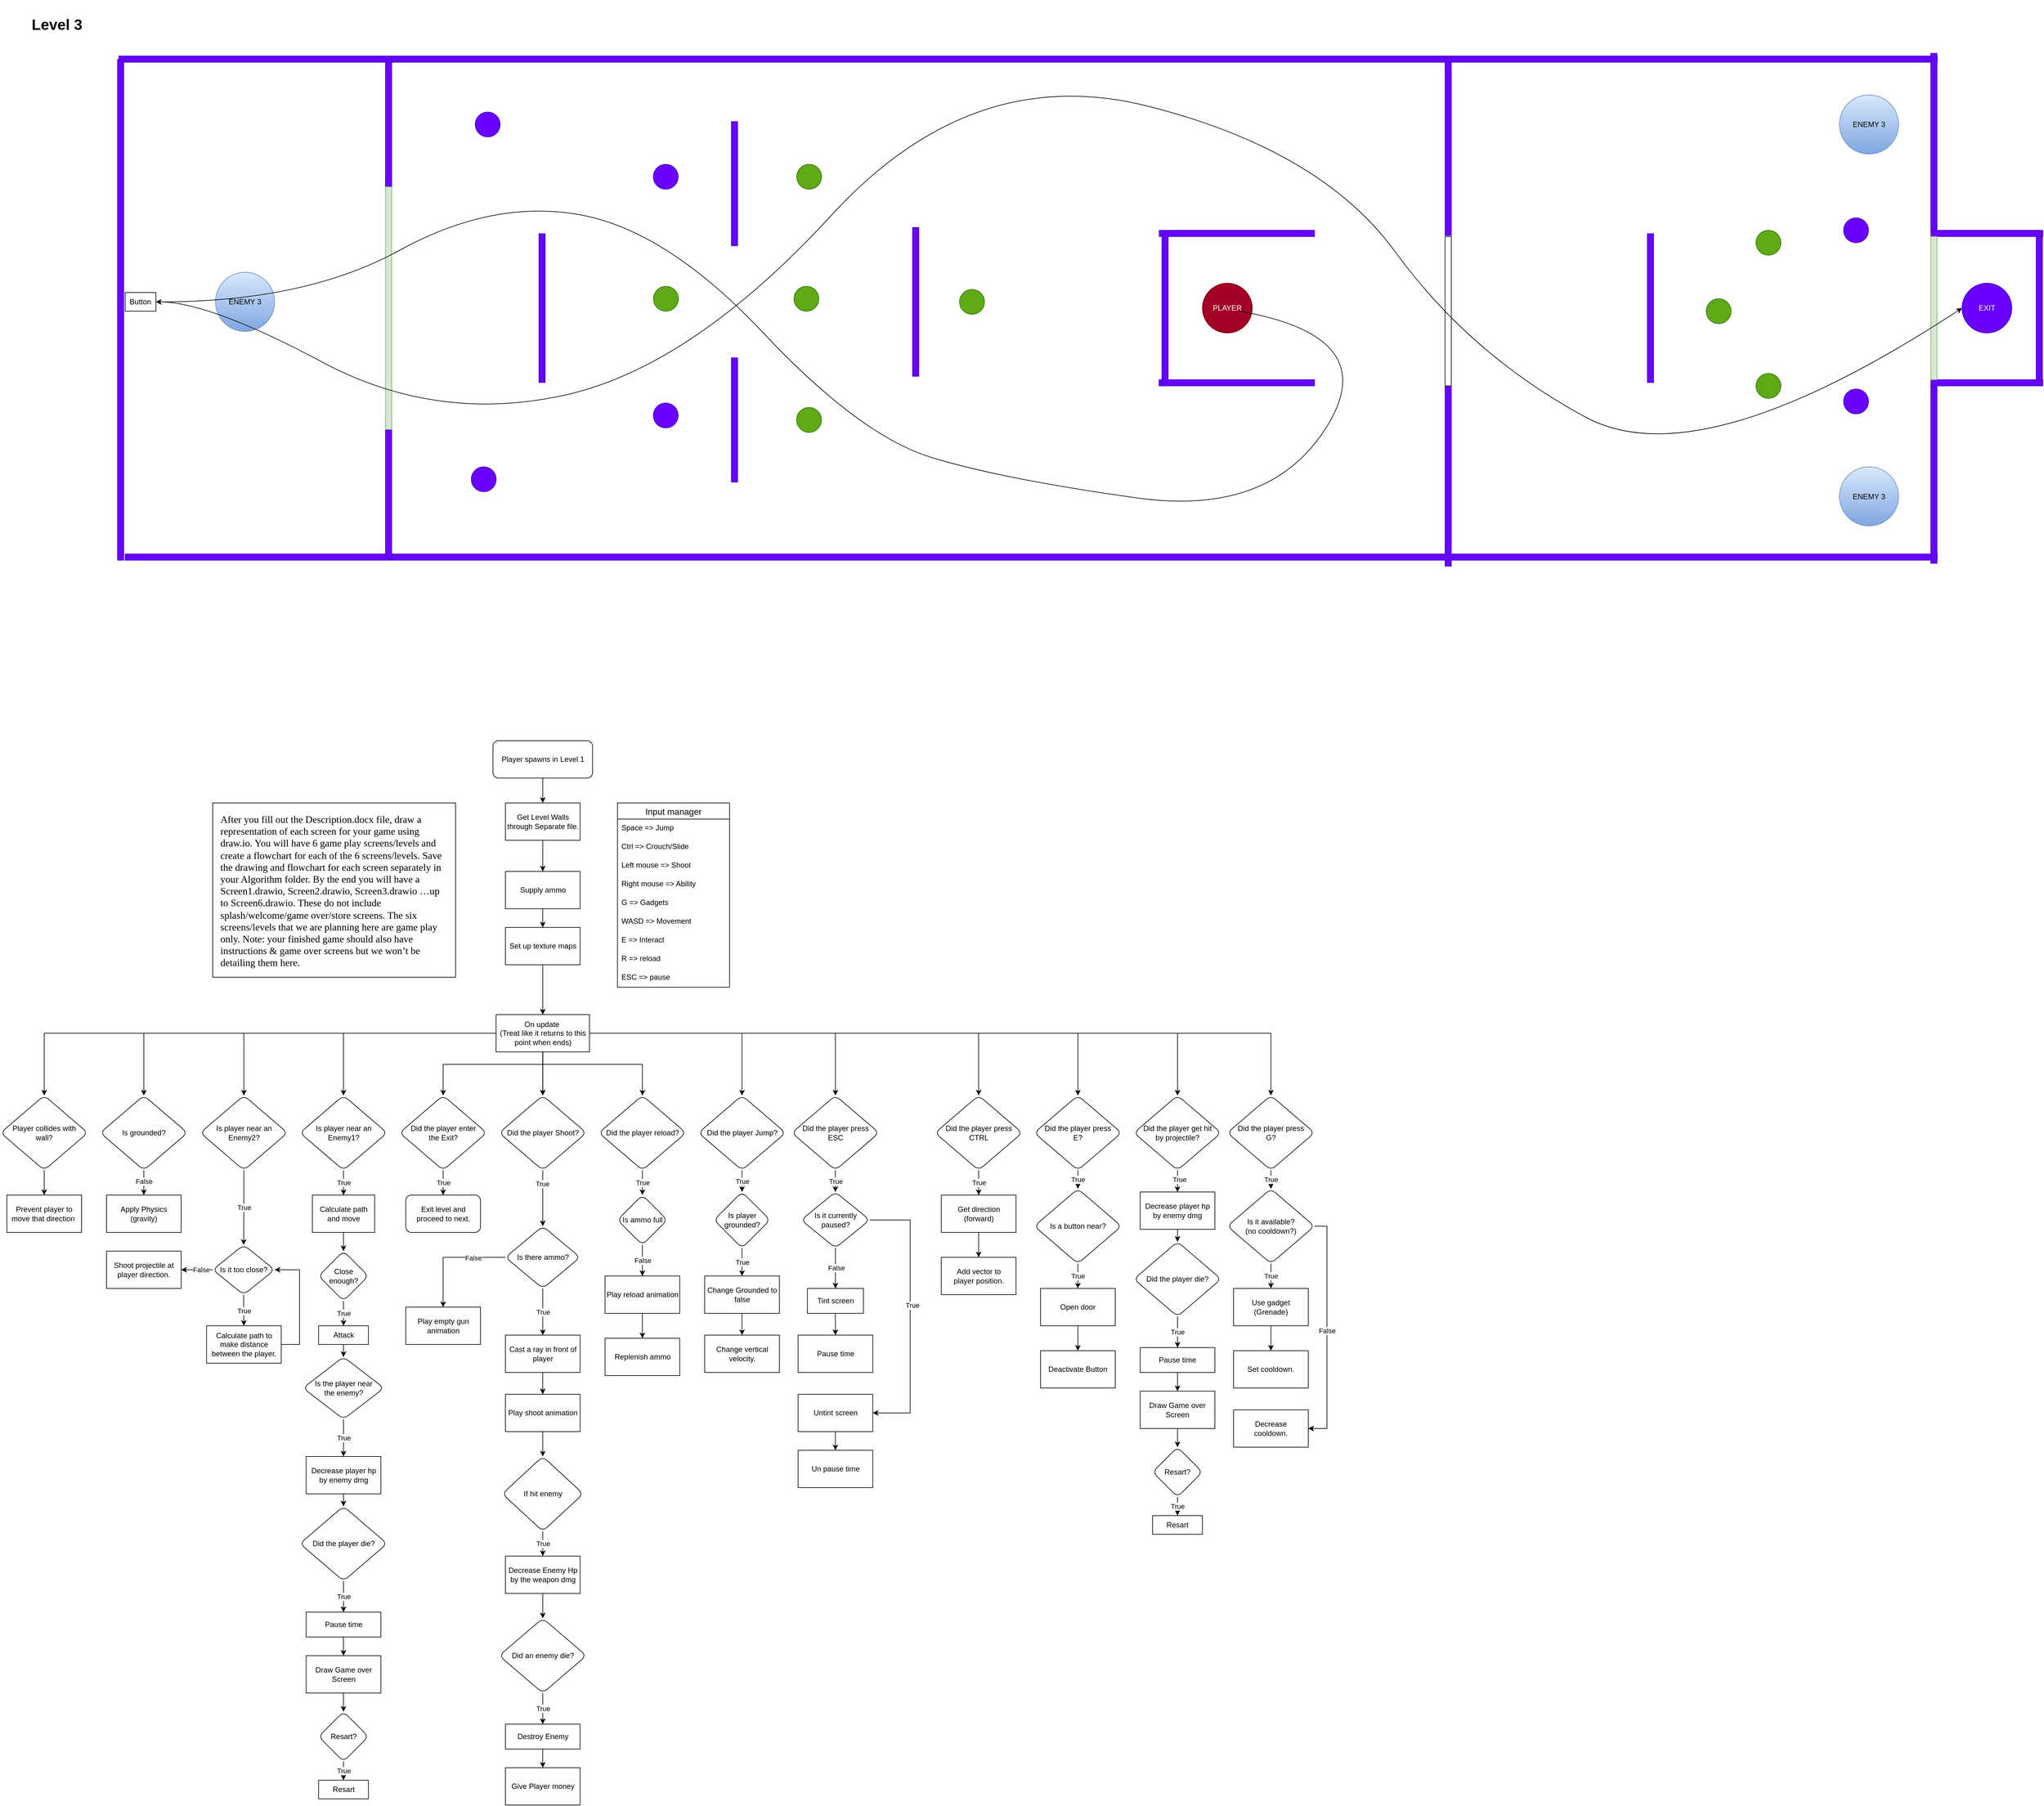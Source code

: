 <mxfile>
    <diagram name="Page-1" id="2xfqD6G6PX9wo0LNrm-w">
        <mxGraphModel dx="958" dy="986" grid="1" gridSize="10" guides="1" tooltips="1" connect="1" arrows="1" fold="1" page="1" pageScale="1" pageWidth="1200" pageHeight="2400" math="0" shadow="0">
            <root>
                <mxCell id="0"/>
                <mxCell id="1" parent="0"/>
                <mxCell id="4vGkz7nxXuu8QmF7Kftd-1" value="" style="edgeStyle=orthogonalEdgeStyle;rounded=0;orthogonalLoop=1;jettySize=auto;html=1;" parent="1" source="4vGkz7nxXuu8QmF7Kftd-2" target="4vGkz7nxXuu8QmF7Kftd-91" edge="1">
                    <mxGeometry relative="1" as="geometry"/>
                </mxCell>
                <mxCell id="4vGkz7nxXuu8QmF7Kftd-2" value="Player spawns in Level 1" style="rounded=1;whiteSpace=wrap;html=1;" parent="1" vertex="1">
                    <mxGeometry x="790.64" y="1190" width="160" height="60" as="geometry"/>
                </mxCell>
                <mxCell id="4vGkz7nxXuu8QmF7Kftd-3" value="Input manager" style="swimlane;fontStyle=0;childLayout=stackLayout;horizontal=1;startSize=26;horizontalStack=0;resizeParent=1;resizeParentMax=0;resizeLast=0;collapsible=1;marginBottom=0;align=center;fontSize=14;" parent="1" vertex="1">
                    <mxGeometry x="990.64" y="1290" width="180" height="296" as="geometry">
                        <mxRectangle x="790" y="520" width="130" height="30" as="alternateBounds"/>
                    </mxGeometry>
                </mxCell>
                <mxCell id="4vGkz7nxXuu8QmF7Kftd-4" value="Space =&amp;gt; Jump" style="text;strokeColor=none;fillColor=none;spacingLeft=4;spacingRight=4;overflow=hidden;rotatable=0;points=[[0,0.5],[1,0.5]];portConstraint=eastwest;fontSize=12;whiteSpace=wrap;html=1;" parent="4vGkz7nxXuu8QmF7Kftd-3" vertex="1">
                    <mxGeometry y="26" width="180" height="30" as="geometry"/>
                </mxCell>
                <mxCell id="4vGkz7nxXuu8QmF7Kftd-5" value="Ctrl =&amp;gt; Crouch/Slide" style="text;strokeColor=none;fillColor=none;spacingLeft=4;spacingRight=4;overflow=hidden;rotatable=0;points=[[0,0.5],[1,0.5]];portConstraint=eastwest;fontSize=12;whiteSpace=wrap;html=1;" parent="4vGkz7nxXuu8QmF7Kftd-3" vertex="1">
                    <mxGeometry y="56" width="180" height="30" as="geometry"/>
                </mxCell>
                <mxCell id="4vGkz7nxXuu8QmF7Kftd-6" value="Left mouse =&amp;gt; Shoot" style="text;strokeColor=none;fillColor=none;spacingLeft=4;spacingRight=4;overflow=hidden;rotatable=0;points=[[0,0.5],[1,0.5]];portConstraint=eastwest;fontSize=12;whiteSpace=wrap;html=1;" parent="4vGkz7nxXuu8QmF7Kftd-3" vertex="1">
                    <mxGeometry y="86" width="180" height="30" as="geometry"/>
                </mxCell>
                <mxCell id="4vGkz7nxXuu8QmF7Kftd-7" value="Right mouse =&amp;gt; Ability" style="text;strokeColor=none;fillColor=none;spacingLeft=4;spacingRight=4;overflow=hidden;rotatable=0;points=[[0,0.5],[1,0.5]];portConstraint=eastwest;fontSize=12;whiteSpace=wrap;html=1;" parent="4vGkz7nxXuu8QmF7Kftd-3" vertex="1">
                    <mxGeometry y="116" width="180" height="30" as="geometry"/>
                </mxCell>
                <mxCell id="4vGkz7nxXuu8QmF7Kftd-8" value="G =&amp;gt; Gadgets" style="text;strokeColor=none;fillColor=none;spacingLeft=4;spacingRight=4;overflow=hidden;rotatable=0;points=[[0,0.5],[1,0.5]];portConstraint=eastwest;fontSize=12;whiteSpace=wrap;html=1;" parent="4vGkz7nxXuu8QmF7Kftd-3" vertex="1">
                    <mxGeometry y="146" width="180" height="30" as="geometry"/>
                </mxCell>
                <mxCell id="4vGkz7nxXuu8QmF7Kftd-9" value="WASD =&amp;gt; Movement" style="text;strokeColor=none;fillColor=none;spacingLeft=4;spacingRight=4;overflow=hidden;rotatable=0;points=[[0,0.5],[1,0.5]];portConstraint=eastwest;fontSize=12;whiteSpace=wrap;html=1;" parent="4vGkz7nxXuu8QmF7Kftd-3" vertex="1">
                    <mxGeometry y="176" width="180" height="30" as="geometry"/>
                </mxCell>
                <mxCell id="4vGkz7nxXuu8QmF7Kftd-10" value="E =&amp;gt; Interact" style="text;strokeColor=none;fillColor=none;spacingLeft=4;spacingRight=4;overflow=hidden;rotatable=0;points=[[0,0.5],[1,0.5]];portConstraint=eastwest;fontSize=12;whiteSpace=wrap;html=1;" parent="4vGkz7nxXuu8QmF7Kftd-3" vertex="1">
                    <mxGeometry y="206" width="180" height="30" as="geometry"/>
                </mxCell>
                <mxCell id="4vGkz7nxXuu8QmF7Kftd-11" value="R =&amp;gt; reload" style="text;strokeColor=none;fillColor=none;spacingLeft=4;spacingRight=4;overflow=hidden;rotatable=0;points=[[0,0.5],[1,0.5]];portConstraint=eastwest;fontSize=12;whiteSpace=wrap;html=1;" parent="4vGkz7nxXuu8QmF7Kftd-3" vertex="1">
                    <mxGeometry y="236" width="180" height="30" as="geometry"/>
                </mxCell>
                <mxCell id="4vGkz7nxXuu8QmF7Kftd-12" value="ESC =&amp;gt; pause" style="text;strokeColor=none;fillColor=none;spacingLeft=4;spacingRight=4;overflow=hidden;rotatable=0;points=[[0,0.5],[1,0.5]];portConstraint=eastwest;fontSize=12;whiteSpace=wrap;html=1;" parent="4vGkz7nxXuu8QmF7Kftd-3" vertex="1">
                    <mxGeometry y="266" width="180" height="30" as="geometry"/>
                </mxCell>
                <mxCell id="4vGkz7nxXuu8QmF7Kftd-13" value="" style="edgeStyle=orthogonalEdgeStyle;rounded=0;orthogonalLoop=1;jettySize=auto;html=1;" parent="1" source="4vGkz7nxXuu8QmF7Kftd-15" target="4vGkz7nxXuu8QmF7Kftd-75" edge="1">
                    <mxGeometry relative="1" as="geometry"/>
                </mxCell>
                <mxCell id="4vGkz7nxXuu8QmF7Kftd-14" value="True" style="edgeLabel;html=1;align=center;verticalAlign=middle;resizable=0;points=[];" parent="4vGkz7nxXuu8QmF7Kftd-13" vertex="1" connectable="0">
                    <mxGeometry x="-0.511" y="-1" relative="1" as="geometry">
                        <mxPoint as="offset"/>
                    </mxGeometry>
                </mxCell>
                <mxCell id="4vGkz7nxXuu8QmF7Kftd-15" value="Did the player Shoot?" style="rhombus;whiteSpace=wrap;html=1;rounded=1;" parent="1" vertex="1">
                    <mxGeometry x="800.64" y="1760" width="140" height="120" as="geometry"/>
                </mxCell>
                <mxCell id="4vGkz7nxXuu8QmF7Kftd-16" value="Apply Physics (gravity)" style="rounded=0;whiteSpace=wrap;html=1;" parent="1" vertex="1">
                    <mxGeometry x="170" y="1920" width="120" height="60" as="geometry"/>
                </mxCell>
                <mxCell id="4vGkz7nxXuu8QmF7Kftd-17" value="" style="edgeStyle=orthogonalEdgeStyle;rounded=0;orthogonalLoop=1;jettySize=auto;html=1;" parent="1" source="4vGkz7nxXuu8QmF7Kftd-30" target="4vGkz7nxXuu8QmF7Kftd-15" edge="1">
                    <mxGeometry relative="1" as="geometry"/>
                </mxCell>
                <mxCell id="4vGkz7nxXuu8QmF7Kftd-18" value="" style="edgeStyle=orthogonalEdgeStyle;rounded=0;orthogonalLoop=1;jettySize=auto;html=1;" parent="1" source="4vGkz7nxXuu8QmF7Kftd-30" target="4vGkz7nxXuu8QmF7Kftd-15" edge="1">
                    <mxGeometry relative="1" as="geometry"/>
                </mxCell>
                <mxCell id="4vGkz7nxXuu8QmF7Kftd-19" style="edgeStyle=orthogonalEdgeStyle;rounded=0;orthogonalLoop=1;jettySize=auto;html=1;entryX=0.5;entryY=0;entryDx=0;entryDy=0;" parent="1" source="4vGkz7nxXuu8QmF7Kftd-30" target="4vGkz7nxXuu8QmF7Kftd-42" edge="1">
                    <mxGeometry relative="1" as="geometry">
                        <Array as="points">
                            <mxPoint x="870.64" y="1710"/>
                            <mxPoint x="710.64" y="1710"/>
                        </Array>
                    </mxGeometry>
                </mxCell>
                <mxCell id="4vGkz7nxXuu8QmF7Kftd-20" style="edgeStyle=orthogonalEdgeStyle;rounded=0;orthogonalLoop=1;jettySize=auto;html=1;" parent="1" source="4vGkz7nxXuu8QmF7Kftd-30" target="4vGkz7nxXuu8QmF7Kftd-59" edge="1">
                    <mxGeometry relative="1" as="geometry"/>
                </mxCell>
                <mxCell id="4vGkz7nxXuu8QmF7Kftd-21" style="edgeStyle=orthogonalEdgeStyle;rounded=0;orthogonalLoop=1;jettySize=auto;html=1;" parent="1" source="4vGkz7nxXuu8QmF7Kftd-30" target="4vGkz7nxXuu8QmF7Kftd-67" edge="1">
                    <mxGeometry relative="1" as="geometry">
                        <Array as="points">
                            <mxPoint x="870.64" y="1710"/>
                            <mxPoint x="1030.64" y="1710"/>
                        </Array>
                    </mxGeometry>
                </mxCell>
                <mxCell id="4vGkz7nxXuu8QmF7Kftd-22" style="edgeStyle=orthogonalEdgeStyle;rounded=0;orthogonalLoop=1;jettySize=auto;html=1;" parent="1" source="4vGkz7nxXuu8QmF7Kftd-30" target="4vGkz7nxXuu8QmF7Kftd-78" edge="1">
                    <mxGeometry relative="1" as="geometry"/>
                </mxCell>
                <mxCell id="4vGkz7nxXuu8QmF7Kftd-23" style="edgeStyle=orthogonalEdgeStyle;rounded=0;orthogonalLoop=1;jettySize=auto;html=1;" parent="1" source="4vGkz7nxXuu8QmF7Kftd-30" target="4vGkz7nxXuu8QmF7Kftd-89" edge="1">
                    <mxGeometry relative="1" as="geometry"/>
                </mxCell>
                <mxCell id="4vGkz7nxXuu8QmF7Kftd-24" style="edgeStyle=orthogonalEdgeStyle;rounded=0;orthogonalLoop=1;jettySize=auto;html=1;entryX=0.5;entryY=0;entryDx=0;entryDy=0;" parent="1" source="4vGkz7nxXuu8QmF7Kftd-30" target="4vGkz7nxXuu8QmF7Kftd-111" edge="1">
                    <mxGeometry relative="1" as="geometry"/>
                </mxCell>
                <mxCell id="4vGkz7nxXuu8QmF7Kftd-25" style="edgeStyle=orthogonalEdgeStyle;rounded=0;orthogonalLoop=1;jettySize=auto;html=1;entryX=0.5;entryY=0;entryDx=0;entryDy=0;" parent="1" source="4vGkz7nxXuu8QmF7Kftd-30" target="4vGkz7nxXuu8QmF7Kftd-97" edge="1">
                    <mxGeometry relative="1" as="geometry"/>
                </mxCell>
                <mxCell id="4vGkz7nxXuu8QmF7Kftd-26" style="edgeStyle=orthogonalEdgeStyle;rounded=0;orthogonalLoop=1;jettySize=auto;html=1;entryX=0.5;entryY=0;entryDx=0;entryDy=0;" parent="1" source="4vGkz7nxXuu8QmF7Kftd-30" target="4vGkz7nxXuu8QmF7Kftd-174" edge="1">
                    <mxGeometry relative="1" as="geometry"/>
                </mxCell>
                <mxCell id="4vGkz7nxXuu8QmF7Kftd-27" style="edgeStyle=orthogonalEdgeStyle;rounded=0;orthogonalLoop=1;jettySize=auto;html=1;entryX=0.5;entryY=0;entryDx=0;entryDy=0;" parent="1" source="4vGkz7nxXuu8QmF7Kftd-30" target="4vGkz7nxXuu8QmF7Kftd-177" edge="1">
                    <mxGeometry relative="1" as="geometry"/>
                </mxCell>
                <mxCell id="4vGkz7nxXuu8QmF7Kftd-28" style="edgeStyle=orthogonalEdgeStyle;rounded=0;orthogonalLoop=1;jettySize=auto;html=1;entryX=0.5;entryY=0;entryDx=0;entryDy=0;" parent="1" source="4vGkz7nxXuu8QmF7Kftd-30" target="4vGkz7nxXuu8QmF7Kftd-190" edge="1">
                    <mxGeometry relative="1" as="geometry"/>
                </mxCell>
                <mxCell id="4vGkz7nxXuu8QmF7Kftd-29" style="edgeStyle=orthogonalEdgeStyle;rounded=0;orthogonalLoop=1;jettySize=auto;html=1;entryX=0.5;entryY=0;entryDx=0;entryDy=0;" parent="1" source="4vGkz7nxXuu8QmF7Kftd-30" target="4vGkz7nxXuu8QmF7Kftd-206" edge="1">
                    <mxGeometry relative="1" as="geometry"/>
                </mxCell>
                <mxCell id="NjJisONS0e7iSbClvMFq-59" style="edgeStyle=orthogonalEdgeStyle;rounded=0;orthogonalLoop=1;jettySize=auto;html=1;entryX=0.5;entryY=0;entryDx=0;entryDy=0;" parent="1" source="4vGkz7nxXuu8QmF7Kftd-30" target="NjJisONS0e7iSbClvMFq-56" edge="1">
                    <mxGeometry relative="1" as="geometry"/>
                </mxCell>
                <mxCell id="4vGkz7nxXuu8QmF7Kftd-30" value="On update&amp;nbsp;&lt;div&gt;(Treat like it returns to this point when ends)&lt;/div&gt;" style="rounded=0;whiteSpace=wrap;html=1;" parent="1" vertex="1">
                    <mxGeometry x="795.64" y="1630" width="150" height="60" as="geometry"/>
                </mxCell>
                <mxCell id="4vGkz7nxXuu8QmF7Kftd-31" value="" style="edgeStyle=orthogonalEdgeStyle;rounded=0;orthogonalLoop=1;jettySize=auto;html=1;" parent="1" source="4vGkz7nxXuu8QmF7Kftd-32" target="4vGkz7nxXuu8QmF7Kftd-86" edge="1">
                    <mxGeometry relative="1" as="geometry"/>
                </mxCell>
                <mxCell id="4vGkz7nxXuu8QmF7Kftd-32" value="Cast a ray in front of player" style="rounded=0;whiteSpace=wrap;html=1;" parent="1" vertex="1">
                    <mxGeometry x="810.64" y="2145" width="120" height="60" as="geometry"/>
                </mxCell>
                <mxCell id="4vGkz7nxXuu8QmF7Kftd-33" value="True" style="edgeStyle=orthogonalEdgeStyle;rounded=0;orthogonalLoop=1;jettySize=auto;html=1;" parent="1" source="4vGkz7nxXuu8QmF7Kftd-34" target="4vGkz7nxXuu8QmF7Kftd-36" edge="1">
                    <mxGeometry relative="1" as="geometry"/>
                </mxCell>
                <mxCell id="4vGkz7nxXuu8QmF7Kftd-34" value="If hit enemy" style="rhombus;whiteSpace=wrap;html=1;rounded=1;" parent="1" vertex="1">
                    <mxGeometry x="805.64" y="2340" width="130" height="120" as="geometry"/>
                </mxCell>
                <mxCell id="4vGkz7nxXuu8QmF7Kftd-35" value="" style="edgeStyle=orthogonalEdgeStyle;rounded=0;orthogonalLoop=1;jettySize=auto;html=1;" parent="1" source="4vGkz7nxXuu8QmF7Kftd-36" target="4vGkz7nxXuu8QmF7Kftd-45" edge="1">
                    <mxGeometry relative="1" as="geometry"/>
                </mxCell>
                <mxCell id="4vGkz7nxXuu8QmF7Kftd-36" value="Decrease Enemy Hp by the weapon dmg" style="whiteSpace=wrap;html=1;rounded=0;" parent="1" vertex="1">
                    <mxGeometry x="810.64" y="2500" width="120" height="60" as="geometry"/>
                </mxCell>
                <mxCell id="4vGkz7nxXuu8QmF7Kftd-37" value="True" style="edgeStyle=orthogonalEdgeStyle;rounded=0;orthogonalLoop=1;jettySize=auto;html=1;" parent="1" source="4vGkz7nxXuu8QmF7Kftd-38" target="4vGkz7nxXuu8QmF7Kftd-40" edge="1">
                    <mxGeometry relative="1" as="geometry"/>
                </mxCell>
                <mxCell id="4vGkz7nxXuu8QmF7Kftd-38" value="Is the player near the enemy?" style="rhombus;whiteSpace=wrap;html=1;rounded=1;spacing=10;" parent="1" vertex="1">
                    <mxGeometry x="485.64" y="2180" width="130" height="100" as="geometry"/>
                </mxCell>
                <mxCell id="4vGkz7nxXuu8QmF7Kftd-39" value="" style="edgeStyle=orthogonalEdgeStyle;rounded=0;orthogonalLoop=1;jettySize=auto;html=1;" parent="1" source="4vGkz7nxXuu8QmF7Kftd-40" target="4vGkz7nxXuu8QmF7Kftd-50" edge="1">
                    <mxGeometry relative="1" as="geometry"/>
                </mxCell>
                <mxCell id="4vGkz7nxXuu8QmF7Kftd-40" value="Decrease player hp by enemy dmg" style="rounded=0;whiteSpace=wrap;html=1;" parent="1" vertex="1">
                    <mxGeometry x="490.64" y="2340" width="120" height="60" as="geometry"/>
                </mxCell>
                <mxCell id="4vGkz7nxXuu8QmF7Kftd-41" value="True" style="edgeStyle=orthogonalEdgeStyle;rounded=0;orthogonalLoop=1;jettySize=auto;html=1;" parent="1" source="4vGkz7nxXuu8QmF7Kftd-42" target="4vGkz7nxXuu8QmF7Kftd-43" edge="1">
                    <mxGeometry relative="1" as="geometry"/>
                </mxCell>
                <mxCell id="4vGkz7nxXuu8QmF7Kftd-42" value="Did the player enter the Exit?" style="rhombus;whiteSpace=wrap;html=1;rounded=1;spacingLeft=10;spacingRight=10;" parent="1" vertex="1">
                    <mxGeometry x="640.64" y="1760" width="140" height="120" as="geometry"/>
                </mxCell>
                <mxCell id="4vGkz7nxXuu8QmF7Kftd-43" value="Exit level and proceed to next." style="whiteSpace=wrap;html=1;rounded=1;spacingLeft=10;spacingRight=10;" parent="1" vertex="1">
                    <mxGeometry x="650.64" y="1920" width="120" height="60" as="geometry"/>
                </mxCell>
                <mxCell id="4vGkz7nxXuu8QmF7Kftd-44" value="True" style="edgeStyle=orthogonalEdgeStyle;rounded=0;orthogonalLoop=1;jettySize=auto;html=1;" parent="1" source="4vGkz7nxXuu8QmF7Kftd-45" target="4vGkz7nxXuu8QmF7Kftd-47" edge="1">
                    <mxGeometry relative="1" as="geometry"/>
                </mxCell>
                <mxCell id="4vGkz7nxXuu8QmF7Kftd-45" value="Did an enemy die?" style="rhombus;whiteSpace=wrap;html=1;rounded=1;" parent="1" vertex="1">
                    <mxGeometry x="800.64" y="2600" width="140" height="120" as="geometry"/>
                </mxCell>
                <mxCell id="4vGkz7nxXuu8QmF7Kftd-46" value="" style="edgeStyle=orthogonalEdgeStyle;rounded=0;orthogonalLoop=1;jettySize=auto;html=1;" parent="1" source="4vGkz7nxXuu8QmF7Kftd-47" target="4vGkz7nxXuu8QmF7Kftd-48" edge="1">
                    <mxGeometry relative="1" as="geometry"/>
                </mxCell>
                <mxCell id="4vGkz7nxXuu8QmF7Kftd-47" value="Destroy Enemy" style="whiteSpace=wrap;html=1;rounded=0;" parent="1" vertex="1">
                    <mxGeometry x="810.64" y="2770" width="120" height="40" as="geometry"/>
                </mxCell>
                <mxCell id="4vGkz7nxXuu8QmF7Kftd-48" value="Give Player money" style="whiteSpace=wrap;html=1;rounded=0;" parent="1" vertex="1">
                    <mxGeometry x="810.64" y="2840" width="120" height="60" as="geometry"/>
                </mxCell>
                <mxCell id="4vGkz7nxXuu8QmF7Kftd-49" value="True" style="edgeStyle=orthogonalEdgeStyle;rounded=0;orthogonalLoop=1;jettySize=auto;html=1;" parent="1" source="4vGkz7nxXuu8QmF7Kftd-50" target="4vGkz7nxXuu8QmF7Kftd-52" edge="1">
                    <mxGeometry relative="1" as="geometry"/>
                </mxCell>
                <mxCell id="4vGkz7nxXuu8QmF7Kftd-50" value="Did the player die?" style="rhombus;whiteSpace=wrap;html=1;rounded=1;" parent="1" vertex="1">
                    <mxGeometry x="480.64" y="2420" width="140" height="120" as="geometry"/>
                </mxCell>
                <mxCell id="4vGkz7nxXuu8QmF7Kftd-51" value="" style="edgeStyle=orthogonalEdgeStyle;rounded=0;orthogonalLoop=1;jettySize=auto;html=1;" parent="1" source="4vGkz7nxXuu8QmF7Kftd-52" target="4vGkz7nxXuu8QmF7Kftd-54" edge="1">
                    <mxGeometry relative="1" as="geometry"/>
                </mxCell>
                <mxCell id="4vGkz7nxXuu8QmF7Kftd-52" value="Pause time" style="whiteSpace=wrap;html=1;rounded=0;" parent="1" vertex="1">
                    <mxGeometry x="490.64" y="2590" width="120" height="40" as="geometry"/>
                </mxCell>
                <mxCell id="4vGkz7nxXuu8QmF7Kftd-53" value="" style="edgeStyle=orthogonalEdgeStyle;rounded=0;orthogonalLoop=1;jettySize=auto;html=1;" parent="1" source="4vGkz7nxXuu8QmF7Kftd-54" target="4vGkz7nxXuu8QmF7Kftd-56" edge="1">
                    <mxGeometry relative="1" as="geometry"/>
                </mxCell>
                <mxCell id="4vGkz7nxXuu8QmF7Kftd-54" value="Draw Game over Screen" style="whiteSpace=wrap;html=1;rounded=0;" parent="1" vertex="1">
                    <mxGeometry x="490.64" y="2660" width="120" height="60" as="geometry"/>
                </mxCell>
                <mxCell id="4vGkz7nxXuu8QmF7Kftd-55" value="True" style="edgeStyle=orthogonalEdgeStyle;rounded=0;orthogonalLoop=1;jettySize=auto;html=1;" parent="1" source="4vGkz7nxXuu8QmF7Kftd-56" target="4vGkz7nxXuu8QmF7Kftd-57" edge="1">
                    <mxGeometry relative="1" as="geometry"/>
                </mxCell>
                <mxCell id="4vGkz7nxXuu8QmF7Kftd-56" value="Resart?" style="rhombus;whiteSpace=wrap;html=1;rounded=1;" parent="1" vertex="1">
                    <mxGeometry x="510.64" y="2750" width="80" height="80" as="geometry"/>
                </mxCell>
                <mxCell id="4vGkz7nxXuu8QmF7Kftd-57" value="Resart" style="whiteSpace=wrap;html=1;rounded=0;" parent="1" vertex="1">
                    <mxGeometry x="510.64" y="2860" width="80" height="30" as="geometry"/>
                </mxCell>
                <mxCell id="4vGkz7nxXuu8QmF7Kftd-58" value="True" style="edgeStyle=orthogonalEdgeStyle;rounded=0;orthogonalLoop=1;jettySize=auto;html=1;" parent="1" source="4vGkz7nxXuu8QmF7Kftd-59" target="4vGkz7nxXuu8QmF7Kftd-61" edge="1">
                    <mxGeometry relative="1" as="geometry"/>
                </mxCell>
                <mxCell id="4vGkz7nxXuu8QmF7Kftd-59" value="Is player near an Enemy1?" style="rhombus;whiteSpace=wrap;html=1;rounded=1;spacingLeft=10;spacingRight=10;" parent="1" vertex="1">
                    <mxGeometry x="480.64" y="1760" width="140" height="120" as="geometry"/>
                </mxCell>
                <mxCell id="4vGkz7nxXuu8QmF7Kftd-60" value="" style="edgeStyle=orthogonalEdgeStyle;rounded=0;orthogonalLoop=1;jettySize=auto;html=1;" parent="1" source="4vGkz7nxXuu8QmF7Kftd-61" target="4vGkz7nxXuu8QmF7Kftd-63" edge="1">
                    <mxGeometry relative="1" as="geometry"/>
                </mxCell>
                <mxCell id="4vGkz7nxXuu8QmF7Kftd-61" value="Calculate path and move" style="whiteSpace=wrap;html=1;rounded=0;" parent="1" vertex="1">
                    <mxGeometry x="500.64" y="1920" width="100" height="60" as="geometry"/>
                </mxCell>
                <mxCell id="4vGkz7nxXuu8QmF7Kftd-62" value="True" style="edgeStyle=orthogonalEdgeStyle;rounded=0;orthogonalLoop=1;jettySize=auto;html=1;" parent="1" source="4vGkz7nxXuu8QmF7Kftd-63" target="4vGkz7nxXuu8QmF7Kftd-65" edge="1">
                    <mxGeometry relative="1" as="geometry"/>
                </mxCell>
                <mxCell id="4vGkz7nxXuu8QmF7Kftd-63" value="Close enough?" style="rhombus;whiteSpace=wrap;html=1;rounded=1;" parent="1" vertex="1">
                    <mxGeometry x="510.64" y="2010" width="80" height="80" as="geometry"/>
                </mxCell>
                <mxCell id="4vGkz7nxXuu8QmF7Kftd-64" value="" style="edgeStyle=orthogonalEdgeStyle;rounded=0;orthogonalLoop=1;jettySize=auto;html=1;" parent="1" source="4vGkz7nxXuu8QmF7Kftd-65" target="4vGkz7nxXuu8QmF7Kftd-38" edge="1">
                    <mxGeometry relative="1" as="geometry"/>
                </mxCell>
                <mxCell id="4vGkz7nxXuu8QmF7Kftd-65" value="Attack" style="whiteSpace=wrap;html=1;rounded=0;" parent="1" vertex="1">
                    <mxGeometry x="510.64" y="2130" width="80" height="30" as="geometry"/>
                </mxCell>
                <mxCell id="4vGkz7nxXuu8QmF7Kftd-66" value="True" style="edgeStyle=orthogonalEdgeStyle;rounded=0;orthogonalLoop=1;jettySize=auto;html=1;" parent="1" source="4vGkz7nxXuu8QmF7Kftd-67" target="4vGkz7nxXuu8QmF7Kftd-69" edge="1">
                    <mxGeometry relative="1" as="geometry"/>
                </mxCell>
                <mxCell id="4vGkz7nxXuu8QmF7Kftd-67" value="Did the player reload?" style="rhombus;whiteSpace=wrap;html=1;rounded=1;" parent="1" vertex="1">
                    <mxGeometry x="960.64" y="1760" width="140" height="120" as="geometry"/>
                </mxCell>
                <mxCell id="4vGkz7nxXuu8QmF7Kftd-68" value="False" style="edgeStyle=orthogonalEdgeStyle;rounded=0;orthogonalLoop=1;jettySize=auto;html=1;" parent="1" source="4vGkz7nxXuu8QmF7Kftd-69" target="4vGkz7nxXuu8QmF7Kftd-71" edge="1">
                    <mxGeometry relative="1" as="geometry"/>
                </mxCell>
                <mxCell id="4vGkz7nxXuu8QmF7Kftd-69" value="Is ammo full" style="rhombus;whiteSpace=wrap;html=1;rounded=1;" parent="1" vertex="1">
                    <mxGeometry x="990.64" y="1920" width="80" height="80" as="geometry"/>
                </mxCell>
                <mxCell id="4vGkz7nxXuu8QmF7Kftd-70" value="" style="edgeStyle=orthogonalEdgeStyle;rounded=0;orthogonalLoop=1;jettySize=auto;html=1;" parent="1" source="4vGkz7nxXuu8QmF7Kftd-71" target="4vGkz7nxXuu8QmF7Kftd-76" edge="1">
                    <mxGeometry relative="1" as="geometry"/>
                </mxCell>
                <mxCell id="4vGkz7nxXuu8QmF7Kftd-71" value="Play reload animation" style="whiteSpace=wrap;html=1;rounded=0;" parent="1" vertex="1">
                    <mxGeometry x="970.64" y="2050" width="120" height="60" as="geometry"/>
                </mxCell>
                <mxCell id="4vGkz7nxXuu8QmF7Kftd-72" value="True" style="edgeStyle=orthogonalEdgeStyle;rounded=0;orthogonalLoop=1;jettySize=auto;html=1;" parent="1" source="4vGkz7nxXuu8QmF7Kftd-75" target="4vGkz7nxXuu8QmF7Kftd-32" edge="1">
                    <mxGeometry relative="1" as="geometry"/>
                </mxCell>
                <mxCell id="4vGkz7nxXuu8QmF7Kftd-73" value="" style="edgeStyle=orthogonalEdgeStyle;rounded=0;orthogonalLoop=1;jettySize=auto;html=1;" parent="1" source="4vGkz7nxXuu8QmF7Kftd-75" target="4vGkz7nxXuu8QmF7Kftd-84" edge="1">
                    <mxGeometry relative="1" as="geometry"/>
                </mxCell>
                <mxCell id="4vGkz7nxXuu8QmF7Kftd-74" value="False" style="edgeLabel;html=1;align=center;verticalAlign=middle;resizable=0;points=[];" parent="4vGkz7nxXuu8QmF7Kftd-73" vertex="1" connectable="0">
                    <mxGeometry x="-0.43" y="1" relative="1" as="geometry">
                        <mxPoint as="offset"/>
                    </mxGeometry>
                </mxCell>
                <mxCell id="4vGkz7nxXuu8QmF7Kftd-75" value="Is there ammo?" style="rhombus;whiteSpace=wrap;html=1;rounded=1;" parent="1" vertex="1">
                    <mxGeometry x="810.64" y="1970" width="120" height="100" as="geometry"/>
                </mxCell>
                <mxCell id="4vGkz7nxXuu8QmF7Kftd-76" value="Replenish ammo" style="whiteSpace=wrap;html=1;rounded=0;" parent="1" vertex="1">
                    <mxGeometry x="970.64" y="2150" width="120" height="60" as="geometry"/>
                </mxCell>
                <mxCell id="4vGkz7nxXuu8QmF7Kftd-77" value="True" style="edgeStyle=orthogonalEdgeStyle;rounded=0;orthogonalLoop=1;jettySize=auto;html=1;" parent="1" source="4vGkz7nxXuu8QmF7Kftd-78" target="4vGkz7nxXuu8QmF7Kftd-80" edge="1">
                    <mxGeometry relative="1" as="geometry"/>
                </mxCell>
                <mxCell id="4vGkz7nxXuu8QmF7Kftd-78" value="Did the player Jump?" style="rhombus;whiteSpace=wrap;html=1;rounded=1;" parent="1" vertex="1">
                    <mxGeometry x="1120.64" y="1760" width="140" height="120" as="geometry"/>
                </mxCell>
                <mxCell id="4vGkz7nxXuu8QmF7Kftd-79" value="True" style="edgeStyle=orthogonalEdgeStyle;rounded=0;orthogonalLoop=1;jettySize=auto;html=1;" parent="1" source="4vGkz7nxXuu8QmF7Kftd-80" target="4vGkz7nxXuu8QmF7Kftd-82" edge="1">
                    <mxGeometry relative="1" as="geometry"/>
                </mxCell>
                <mxCell id="4vGkz7nxXuu8QmF7Kftd-80" value="Is player grounded?" style="rhombus;whiteSpace=wrap;html=1;rounded=1;" parent="1" vertex="1">
                    <mxGeometry x="1145.64" y="1915" width="90" height="90" as="geometry"/>
                </mxCell>
                <mxCell id="4vGkz7nxXuu8QmF7Kftd-81" value="" style="edgeStyle=orthogonalEdgeStyle;rounded=0;orthogonalLoop=1;jettySize=auto;html=1;" parent="1" source="4vGkz7nxXuu8QmF7Kftd-82" target="4vGkz7nxXuu8QmF7Kftd-83" edge="1">
                    <mxGeometry relative="1" as="geometry"/>
                </mxCell>
                <mxCell id="4vGkz7nxXuu8QmF7Kftd-82" value="Change Grounded to false" style="whiteSpace=wrap;html=1;rounded=0;" parent="1" vertex="1">
                    <mxGeometry x="1130.64" y="2050" width="120" height="60" as="geometry"/>
                </mxCell>
                <mxCell id="4vGkz7nxXuu8QmF7Kftd-83" value="Change vertical velocity." style="whiteSpace=wrap;html=1;rounded=0;" parent="1" vertex="1">
                    <mxGeometry x="1130.64" y="2145" width="120" height="60" as="geometry"/>
                </mxCell>
                <mxCell id="4vGkz7nxXuu8QmF7Kftd-84" value="Play empty gun animation" style="whiteSpace=wrap;html=1;rounded=0;" parent="1" vertex="1">
                    <mxGeometry x="650.64" y="2100" width="120" height="60" as="geometry"/>
                </mxCell>
                <mxCell id="4vGkz7nxXuu8QmF7Kftd-85" value="" style="edgeStyle=orthogonalEdgeStyle;rounded=0;orthogonalLoop=1;jettySize=auto;html=1;" parent="1" source="4vGkz7nxXuu8QmF7Kftd-86" target="4vGkz7nxXuu8QmF7Kftd-34" edge="1">
                    <mxGeometry relative="1" as="geometry"/>
                </mxCell>
                <mxCell id="4vGkz7nxXuu8QmF7Kftd-86" value="Play shoot animation" style="whiteSpace=wrap;html=1;rounded=0;" parent="1" vertex="1">
                    <mxGeometry x="810.64" y="2240" width="120" height="60" as="geometry"/>
                </mxCell>
                <mxCell id="4vGkz7nxXuu8QmF7Kftd-87" style="edgeStyle=orthogonalEdgeStyle;rounded=0;orthogonalLoop=1;jettySize=auto;html=1;" parent="1" source="4vGkz7nxXuu8QmF7Kftd-89" target="4vGkz7nxXuu8QmF7Kftd-16" edge="1">
                    <mxGeometry relative="1" as="geometry"/>
                </mxCell>
                <mxCell id="4vGkz7nxXuu8QmF7Kftd-88" value="False" style="edgeLabel;html=1;align=center;verticalAlign=middle;resizable=0;points=[];" parent="4vGkz7nxXuu8QmF7Kftd-87" vertex="1" connectable="0">
                    <mxGeometry x="-0.102" relative="1" as="geometry">
                        <mxPoint as="offset"/>
                    </mxGeometry>
                </mxCell>
                <mxCell id="4vGkz7nxXuu8QmF7Kftd-89" value="Is grounded?" style="rhombus;whiteSpace=wrap;html=1;rounded=1;" parent="1" vertex="1">
                    <mxGeometry x="160" y="1760" width="140" height="120" as="geometry"/>
                </mxCell>
                <mxCell id="4vGkz7nxXuu8QmF7Kftd-90" value="" style="edgeStyle=orthogonalEdgeStyle;rounded=0;orthogonalLoop=1;jettySize=auto;html=1;" parent="1" source="4vGkz7nxXuu8QmF7Kftd-91" target="4vGkz7nxXuu8QmF7Kftd-93" edge="1">
                    <mxGeometry relative="1" as="geometry"/>
                </mxCell>
                <mxCell id="4vGkz7nxXuu8QmF7Kftd-91" value="Get Level Walls through Separate file." style="rounded=0;whiteSpace=wrap;html=1;" parent="1" vertex="1">
                    <mxGeometry x="810.64" y="1290" width="120" height="60" as="geometry"/>
                </mxCell>
                <mxCell id="4vGkz7nxXuu8QmF7Kftd-92" value="" style="edgeStyle=orthogonalEdgeStyle;rounded=0;orthogonalLoop=1;jettySize=auto;html=1;" parent="1" source="4vGkz7nxXuu8QmF7Kftd-93" target="4vGkz7nxXuu8QmF7Kftd-95" edge="1">
                    <mxGeometry relative="1" as="geometry"/>
                </mxCell>
                <mxCell id="4vGkz7nxXuu8QmF7Kftd-93" value="Supply ammo" style="whiteSpace=wrap;html=1;rounded=0;" parent="1" vertex="1">
                    <mxGeometry x="810.64" y="1400" width="120" height="60" as="geometry"/>
                </mxCell>
                <mxCell id="4vGkz7nxXuu8QmF7Kftd-94" style="edgeStyle=orthogonalEdgeStyle;rounded=0;orthogonalLoop=1;jettySize=auto;html=1;entryX=0.5;entryY=0;entryDx=0;entryDy=0;" parent="1" source="4vGkz7nxXuu8QmF7Kftd-95" target="4vGkz7nxXuu8QmF7Kftd-30" edge="1">
                    <mxGeometry relative="1" as="geometry"/>
                </mxCell>
                <mxCell id="4vGkz7nxXuu8QmF7Kftd-95" value="Set up texture maps" style="whiteSpace=wrap;html=1;rounded=0;" parent="1" vertex="1">
                    <mxGeometry x="810.64" y="1490" width="120" height="60" as="geometry"/>
                </mxCell>
                <mxCell id="4vGkz7nxXuu8QmF7Kftd-96" value="True" style="edgeStyle=orthogonalEdgeStyle;rounded=0;orthogonalLoop=1;jettySize=auto;html=1;" parent="1" source="4vGkz7nxXuu8QmF7Kftd-97" target="4vGkz7nxXuu8QmF7Kftd-105" edge="1">
                    <mxGeometry relative="1" as="geometry"/>
                </mxCell>
                <mxCell id="4vGkz7nxXuu8QmF7Kftd-97" value="Did the player press ESC" style="rhombus;whiteSpace=wrap;html=1;rounded=1;spacingRight=10;spacingLeft=10;" parent="1" vertex="1">
                    <mxGeometry x="1270.64" y="1760" width="140" height="120" as="geometry"/>
                </mxCell>
                <mxCell id="4vGkz7nxXuu8QmF7Kftd-98" value="" style="edgeStyle=orthogonalEdgeStyle;rounded=0;orthogonalLoop=1;jettySize=auto;html=1;" parent="1" source="4vGkz7nxXuu8QmF7Kftd-99" target="4vGkz7nxXuu8QmF7Kftd-100" edge="1">
                    <mxGeometry relative="1" as="geometry"/>
                </mxCell>
                <mxCell id="4vGkz7nxXuu8QmF7Kftd-99" value="Tint screen" style="whiteSpace=wrap;html=1;rounded=0;spacingRight=10;spacingLeft=10;" parent="1" vertex="1">
                    <mxGeometry x="1295.64" y="2070" width="90" height="40" as="geometry"/>
                </mxCell>
                <mxCell id="4vGkz7nxXuu8QmF7Kftd-100" value="Pause time" style="whiteSpace=wrap;html=1;rounded=0;spacingRight=10;spacingLeft=10;" parent="1" vertex="1">
                    <mxGeometry x="1280.64" y="2145" width="120" height="60" as="geometry"/>
                </mxCell>
                <mxCell id="4vGkz7nxXuu8QmF7Kftd-101" value="" style="edgeStyle=orthogonalEdgeStyle;rounded=0;orthogonalLoop=1;jettySize=auto;html=1;" parent="1" source="4vGkz7nxXuu8QmF7Kftd-105" target="4vGkz7nxXuu8QmF7Kftd-99" edge="1">
                    <mxGeometry relative="1" as="geometry"/>
                </mxCell>
                <mxCell id="4vGkz7nxXuu8QmF7Kftd-102" value="False" style="edgeLabel;html=1;align=center;verticalAlign=middle;resizable=0;points=[];" parent="4vGkz7nxXuu8QmF7Kftd-101" vertex="1" connectable="0">
                    <mxGeometry x="-0.013" y="1" relative="1" as="geometry">
                        <mxPoint as="offset"/>
                    </mxGeometry>
                </mxCell>
                <mxCell id="4vGkz7nxXuu8QmF7Kftd-103" value="" style="edgeStyle=orthogonalEdgeStyle;rounded=0;orthogonalLoop=1;jettySize=auto;html=1;" parent="1" source="4vGkz7nxXuu8QmF7Kftd-105" target="4vGkz7nxXuu8QmF7Kftd-107" edge="1">
                    <mxGeometry relative="1" as="geometry">
                        <Array as="points">
                            <mxPoint x="1460.64" y="1960"/>
                            <mxPoint x="1460.64" y="2270"/>
                        </Array>
                    </mxGeometry>
                </mxCell>
                <mxCell id="4vGkz7nxXuu8QmF7Kftd-104" value="True" style="edgeLabel;html=1;align=center;verticalAlign=middle;resizable=0;points=[];" parent="4vGkz7nxXuu8QmF7Kftd-103" vertex="1" connectable="0">
                    <mxGeometry x="-0.074" y="3" relative="1" as="geometry">
                        <mxPoint as="offset"/>
                    </mxGeometry>
                </mxCell>
                <mxCell id="4vGkz7nxXuu8QmF7Kftd-105" value="Is it currently paused?" style="rhombus;whiteSpace=wrap;html=1;rounded=1;spacingRight=10;spacingLeft=10;" parent="1" vertex="1">
                    <mxGeometry x="1285.64" y="1915" width="110" height="90" as="geometry"/>
                </mxCell>
                <mxCell id="4vGkz7nxXuu8QmF7Kftd-106" value="" style="edgeStyle=orthogonalEdgeStyle;rounded=0;orthogonalLoop=1;jettySize=auto;html=1;" parent="1" source="4vGkz7nxXuu8QmF7Kftd-107" target="4vGkz7nxXuu8QmF7Kftd-108" edge="1">
                    <mxGeometry relative="1" as="geometry"/>
                </mxCell>
                <mxCell id="4vGkz7nxXuu8QmF7Kftd-107" value="Untint screen" style="whiteSpace=wrap;html=1;rounded=0;spacingRight=10;spacingLeft=10;" parent="1" vertex="1">
                    <mxGeometry x="1280.64" y="2240" width="120" height="60" as="geometry"/>
                </mxCell>
                <mxCell id="4vGkz7nxXuu8QmF7Kftd-108" value="Un pause time" style="whiteSpace=wrap;html=1;rounded=0;spacingRight=10;spacingLeft=10;" parent="1" vertex="1">
                    <mxGeometry x="1280.64" y="2330" width="120" height="60" as="geometry"/>
                </mxCell>
                <mxCell id="4vGkz7nxXuu8QmF7Kftd-109" value="&lt;span style=&quot;color: rgb(0, 0, 0); font-family: &amp;quot;Times New Roman&amp;quot;; font-size: medium;&quot;&gt;After you fill out the Description.docx file, draw a representation of each screen for your game using draw.io. You will have 6 game play screens/levels and create a flowchart for each of the 6 screens/levels. Save the drawing and flowchart for each screen separately in your Algorithm folder. By the end you will have a Screen1.drawio, Screen2.drawio, Screen3.drawio …up to Screen6.drawio. These do not include splash/welcome/game over/store screens. The six screens/levels that we are planning here are game play only. Note: your finished game should also have instructions &amp;amp; game over screens but we won’t be detailing them here.&lt;/span&gt;" style="rounded=0;whiteSpace=wrap;html=1;align=left;verticalAlign=top;spacingBottom=10;spacingLeft=10;spacingRight=10;spacingTop=10;" parent="1" vertex="1">
                    <mxGeometry x="340.64" y="1290" width="390" height="280" as="geometry"/>
                </mxCell>
                <mxCell id="4vGkz7nxXuu8QmF7Kftd-110" value="True" style="edgeStyle=orthogonalEdgeStyle;rounded=0;orthogonalLoop=1;jettySize=auto;html=1;" parent="1" source="4vGkz7nxXuu8QmF7Kftd-111" target="4vGkz7nxXuu8QmF7Kftd-113" edge="1">
                    <mxGeometry relative="1" as="geometry"/>
                </mxCell>
                <mxCell id="4vGkz7nxXuu8QmF7Kftd-111" value="Did the player press CTRL" style="rhombus;whiteSpace=wrap;html=1;rounded=1;spacingRight=10;spacingLeft=10;" parent="1" vertex="1">
                    <mxGeometry x="1500.64" y="1760" width="140" height="120" as="geometry"/>
                </mxCell>
                <mxCell id="4vGkz7nxXuu8QmF7Kftd-112" value="" style="edgeStyle=orthogonalEdgeStyle;rounded=0;orthogonalLoop=1;jettySize=auto;html=1;" parent="1" source="4vGkz7nxXuu8QmF7Kftd-113" target="4vGkz7nxXuu8QmF7Kftd-114" edge="1">
                    <mxGeometry relative="1" as="geometry"/>
                </mxCell>
                <mxCell id="4vGkz7nxXuu8QmF7Kftd-113" value="Get direction (forward)" style="whiteSpace=wrap;html=1;rounded=0;spacingRight=10;spacingLeft=10;" parent="1" vertex="1">
                    <mxGeometry x="1510.64" y="1920" width="120" height="60" as="geometry"/>
                </mxCell>
                <mxCell id="4vGkz7nxXuu8QmF7Kftd-114" value="Add vector to player position." style="whiteSpace=wrap;html=1;rounded=0;spacingRight=10;spacingLeft=10;" parent="1" vertex="1">
                    <mxGeometry x="1510.64" y="2020" width="120" height="60" as="geometry"/>
                </mxCell>
                <mxCell id="4vGkz7nxXuu8QmF7Kftd-115" value="Level 3" style="text;strokeColor=none;fillColor=none;html=1;fontSize=24;fontStyle=1;verticalAlign=middle;align=center;" parent="1" vertex="1">
                    <mxGeometry width="180" height="80" as="geometry"/>
                </mxCell>
                <mxCell id="4vGkz7nxXuu8QmF7Kftd-168" value="True" style="edgeStyle=orthogonalEdgeStyle;rounded=0;orthogonalLoop=1;jettySize=auto;html=1;" parent="1" source="4vGkz7nxXuu8QmF7Kftd-169" target="4vGkz7nxXuu8QmF7Kftd-171" edge="1">
                    <mxGeometry relative="1" as="geometry"/>
                </mxCell>
                <mxCell id="4vGkz7nxXuu8QmF7Kftd-169" value="Is a button near?" style="rhombus;whiteSpace=wrap;html=1;rounded=1;spacingRight=10;spacingLeft=10;" parent="1" vertex="1">
                    <mxGeometry x="1660" y="1910" width="140" height="120" as="geometry"/>
                </mxCell>
                <mxCell id="4vGkz7nxXuu8QmF7Kftd-170" value="" style="edgeStyle=orthogonalEdgeStyle;rounded=0;orthogonalLoop=1;jettySize=auto;html=1;" parent="1" source="4vGkz7nxXuu8QmF7Kftd-171" target="4vGkz7nxXuu8QmF7Kftd-172" edge="1">
                    <mxGeometry relative="1" as="geometry"/>
                </mxCell>
                <mxCell id="4vGkz7nxXuu8QmF7Kftd-171" value="Open door" style="whiteSpace=wrap;html=1;rounded=0;spacingRight=10;spacingLeft=10;" parent="1" vertex="1">
                    <mxGeometry x="1670" y="2070" width="120" height="60" as="geometry"/>
                </mxCell>
                <mxCell id="4vGkz7nxXuu8QmF7Kftd-172" value="Deactivate Button" style="whiteSpace=wrap;html=1;rounded=0;spacingRight=10;spacingLeft=10;" parent="1" vertex="1">
                    <mxGeometry x="1670" y="2170" width="120" height="60" as="geometry"/>
                </mxCell>
                <mxCell id="4vGkz7nxXuu8QmF7Kftd-173" value="True" style="edgeStyle=orthogonalEdgeStyle;rounded=0;orthogonalLoop=1;jettySize=auto;html=1;" parent="1" source="4vGkz7nxXuu8QmF7Kftd-174" target="4vGkz7nxXuu8QmF7Kftd-169" edge="1">
                    <mxGeometry relative="1" as="geometry"/>
                </mxCell>
                <mxCell id="4vGkz7nxXuu8QmF7Kftd-174" value="Did the player press E?" style="rhombus;whiteSpace=wrap;html=1;rounded=1;spacingRight=10;spacingLeft=10;" parent="1" vertex="1">
                    <mxGeometry x="1660" y="1760" width="140" height="120" as="geometry"/>
                </mxCell>
                <mxCell id="4vGkz7nxXuu8QmF7Kftd-175" style="edgeStyle=orthogonalEdgeStyle;rounded=0;orthogonalLoop=1;jettySize=auto;html=1;entryX=0.5;entryY=0;entryDx=0;entryDy=0;" parent="1" source="4vGkz7nxXuu8QmF7Kftd-177" target="4vGkz7nxXuu8QmF7Kftd-179" edge="1">
                    <mxGeometry relative="1" as="geometry"/>
                </mxCell>
                <mxCell id="4vGkz7nxXuu8QmF7Kftd-176" value="True" style="edgeLabel;html=1;align=center;verticalAlign=middle;resizable=0;points=[];" parent="4vGkz7nxXuu8QmF7Kftd-175" vertex="1" connectable="0">
                    <mxGeometry x="0.102" y="3" relative="1" as="geometry">
                        <mxPoint as="offset"/>
                    </mxGeometry>
                </mxCell>
                <mxCell id="4vGkz7nxXuu8QmF7Kftd-177" value="Did the player get hit by projectile?" style="rhombus;whiteSpace=wrap;html=1;rounded=1;spacingRight=10;spacingLeft=10;" parent="1" vertex="1">
                    <mxGeometry x="1820" y="1760" width="140" height="120" as="geometry"/>
                </mxCell>
                <mxCell id="4vGkz7nxXuu8QmF7Kftd-178" value="" style="edgeStyle=orthogonalEdgeStyle;rounded=0;orthogonalLoop=1;jettySize=auto;html=1;" parent="1" source="4vGkz7nxXuu8QmF7Kftd-179" target="4vGkz7nxXuu8QmF7Kftd-181" edge="1">
                    <mxGeometry relative="1" as="geometry"/>
                </mxCell>
                <mxCell id="4vGkz7nxXuu8QmF7Kftd-179" value="Decrease player hp by enemy dmg" style="rounded=0;whiteSpace=wrap;html=1;" parent="1" vertex="1">
                    <mxGeometry x="1830" y="1915" width="120" height="60" as="geometry"/>
                </mxCell>
                <mxCell id="4vGkz7nxXuu8QmF7Kftd-180" value="True" style="edgeStyle=orthogonalEdgeStyle;rounded=0;orthogonalLoop=1;jettySize=auto;html=1;" parent="1" source="4vGkz7nxXuu8QmF7Kftd-181" target="4vGkz7nxXuu8QmF7Kftd-183" edge="1">
                    <mxGeometry relative="1" as="geometry"/>
                </mxCell>
                <mxCell id="4vGkz7nxXuu8QmF7Kftd-181" value="Did the player die?" style="rhombus;whiteSpace=wrap;html=1;rounded=1;" parent="1" vertex="1">
                    <mxGeometry x="1820" y="1995" width="140" height="120" as="geometry"/>
                </mxCell>
                <mxCell id="4vGkz7nxXuu8QmF7Kftd-182" value="" style="edgeStyle=orthogonalEdgeStyle;rounded=0;orthogonalLoop=1;jettySize=auto;html=1;" parent="1" source="4vGkz7nxXuu8QmF7Kftd-183" target="4vGkz7nxXuu8QmF7Kftd-185" edge="1">
                    <mxGeometry relative="1" as="geometry"/>
                </mxCell>
                <mxCell id="4vGkz7nxXuu8QmF7Kftd-183" value="Pause time" style="whiteSpace=wrap;html=1;rounded=0;" parent="1" vertex="1">
                    <mxGeometry x="1830" y="2165" width="120" height="40" as="geometry"/>
                </mxCell>
                <mxCell id="4vGkz7nxXuu8QmF7Kftd-184" value="" style="edgeStyle=orthogonalEdgeStyle;rounded=0;orthogonalLoop=1;jettySize=auto;html=1;" parent="1" source="4vGkz7nxXuu8QmF7Kftd-185" target="4vGkz7nxXuu8QmF7Kftd-187" edge="1">
                    <mxGeometry relative="1" as="geometry"/>
                </mxCell>
                <mxCell id="4vGkz7nxXuu8QmF7Kftd-185" value="Draw Game over Screen" style="whiteSpace=wrap;html=1;rounded=0;" parent="1" vertex="1">
                    <mxGeometry x="1830" y="2235" width="120" height="60" as="geometry"/>
                </mxCell>
                <mxCell id="4vGkz7nxXuu8QmF7Kftd-186" value="True" style="edgeStyle=orthogonalEdgeStyle;rounded=0;orthogonalLoop=1;jettySize=auto;html=1;" parent="1" source="4vGkz7nxXuu8QmF7Kftd-187" target="4vGkz7nxXuu8QmF7Kftd-188" edge="1">
                    <mxGeometry relative="1" as="geometry"/>
                </mxCell>
                <mxCell id="4vGkz7nxXuu8QmF7Kftd-187" value="Resart?" style="rhombus;whiteSpace=wrap;html=1;rounded=1;" parent="1" vertex="1">
                    <mxGeometry x="1850" y="2325" width="80" height="80" as="geometry"/>
                </mxCell>
                <mxCell id="4vGkz7nxXuu8QmF7Kftd-188" value="Resart" style="whiteSpace=wrap;html=1;rounded=0;" parent="1" vertex="1">
                    <mxGeometry x="1850" y="2435" width="80" height="30" as="geometry"/>
                </mxCell>
                <mxCell id="4vGkz7nxXuu8QmF7Kftd-189" value="True" style="edgeStyle=orthogonalEdgeStyle;rounded=0;orthogonalLoop=1;jettySize=auto;html=1;" parent="1" source="4vGkz7nxXuu8QmF7Kftd-190" target="4vGkz7nxXuu8QmF7Kftd-195" edge="1">
                    <mxGeometry relative="1" as="geometry"/>
                </mxCell>
                <mxCell id="4vGkz7nxXuu8QmF7Kftd-190" value="Is player near an Enemy2?" style="rhombus;whiteSpace=wrap;html=1;rounded=1;spacingLeft=10;spacingRight=10;" parent="1" vertex="1">
                    <mxGeometry x="320.64" y="1760" width="140" height="120" as="geometry"/>
                </mxCell>
                <mxCell id="4vGkz7nxXuu8QmF7Kftd-191" value="" style="edgeStyle=orthogonalEdgeStyle;rounded=0;orthogonalLoop=1;jettySize=auto;html=1;" parent="1" source="4vGkz7nxXuu8QmF7Kftd-195" target="4vGkz7nxXuu8QmF7Kftd-196" edge="1">
                    <mxGeometry relative="1" as="geometry"/>
                </mxCell>
                <mxCell id="4vGkz7nxXuu8QmF7Kftd-192" value="False" style="edgeLabel;html=1;align=center;verticalAlign=middle;resizable=0;points=[];" parent="4vGkz7nxXuu8QmF7Kftd-191" vertex="1" connectable="0">
                    <mxGeometry x="-0.274" relative="1" as="geometry">
                        <mxPoint as="offset"/>
                    </mxGeometry>
                </mxCell>
                <mxCell id="4vGkz7nxXuu8QmF7Kftd-193" value="" style="edgeStyle=orthogonalEdgeStyle;rounded=0;orthogonalLoop=1;jettySize=auto;html=1;" parent="1" source="4vGkz7nxXuu8QmF7Kftd-195" target="4vGkz7nxXuu8QmF7Kftd-198" edge="1">
                    <mxGeometry relative="1" as="geometry"/>
                </mxCell>
                <mxCell id="4vGkz7nxXuu8QmF7Kftd-194" value="True" style="edgeLabel;html=1;align=center;verticalAlign=middle;resizable=0;points=[];" parent="4vGkz7nxXuu8QmF7Kftd-193" vertex="1" connectable="0">
                    <mxGeometry x="0.033" relative="1" as="geometry">
                        <mxPoint as="offset"/>
                    </mxGeometry>
                </mxCell>
                <mxCell id="4vGkz7nxXuu8QmF7Kftd-195" value="Is it too close?" style="rhombus;whiteSpace=wrap;html=1;rounded=1;" parent="1" vertex="1">
                    <mxGeometry x="340.64" y="2000" width="99.36" height="80" as="geometry"/>
                </mxCell>
                <mxCell id="4vGkz7nxXuu8QmF7Kftd-196" value="Shoot projectile at player direction." style="whiteSpace=wrap;html=1;rounded=0;" parent="1" vertex="1">
                    <mxGeometry x="170" y="2010" width="120" height="60" as="geometry"/>
                </mxCell>
                <mxCell id="4vGkz7nxXuu8QmF7Kftd-197" style="edgeStyle=orthogonalEdgeStyle;rounded=0;orthogonalLoop=1;jettySize=auto;html=1;entryX=1;entryY=0.5;entryDx=0;entryDy=0;" parent="1" source="4vGkz7nxXuu8QmF7Kftd-198" target="4vGkz7nxXuu8QmF7Kftd-195" edge="1">
                    <mxGeometry relative="1" as="geometry">
                        <Array as="points">
                            <mxPoint x="480" y="2160"/>
                            <mxPoint x="480" y="2040"/>
                        </Array>
                    </mxGeometry>
                </mxCell>
                <mxCell id="4vGkz7nxXuu8QmF7Kftd-198" value="Calculate path to make distance between the player." style="whiteSpace=wrap;html=1;rounded=0;" parent="1" vertex="1">
                    <mxGeometry x="330.64" y="2130" width="120" height="60" as="geometry"/>
                </mxCell>
                <mxCell id="4vGkz7nxXuu8QmF7Kftd-199" value="True" style="edgeStyle=orthogonalEdgeStyle;rounded=0;orthogonalLoop=1;jettySize=auto;html=1;" parent="1" source="4vGkz7nxXuu8QmF7Kftd-201" target="4vGkz7nxXuu8QmF7Kftd-203" edge="1">
                    <mxGeometry relative="1" as="geometry"/>
                </mxCell>
                <mxCell id="4vGkz7nxXuu8QmF7Kftd-200" value="False" style="edgeStyle=orthogonalEdgeStyle;rounded=0;orthogonalLoop=1;jettySize=auto;html=1;" parent="1" source="4vGkz7nxXuu8QmF7Kftd-201" target="4vGkz7nxXuu8QmF7Kftd-207" edge="1">
                    <mxGeometry relative="1" as="geometry">
                        <Array as="points">
                            <mxPoint x="2130" y="1970"/>
                            <mxPoint x="2130" y="2295"/>
                        </Array>
                    </mxGeometry>
                </mxCell>
                <mxCell id="4vGkz7nxXuu8QmF7Kftd-201" value="Is it available?&lt;div&gt;(no cooldown?)&lt;/div&gt;" style="rhombus;whiteSpace=wrap;html=1;rounded=1;spacingRight=10;spacingLeft=10;" parent="1" vertex="1">
                    <mxGeometry x="1970" y="1910" width="140" height="120" as="geometry"/>
                </mxCell>
                <mxCell id="4vGkz7nxXuu8QmF7Kftd-202" value="" style="edgeStyle=orthogonalEdgeStyle;rounded=0;orthogonalLoop=1;jettySize=auto;html=1;" parent="1" source="4vGkz7nxXuu8QmF7Kftd-203" target="4vGkz7nxXuu8QmF7Kftd-204" edge="1">
                    <mxGeometry relative="1" as="geometry"/>
                </mxCell>
                <mxCell id="4vGkz7nxXuu8QmF7Kftd-203" value="Use gadget&lt;div&gt;(Grenade)&lt;/div&gt;" style="whiteSpace=wrap;html=1;rounded=0;spacingRight=10;spacingLeft=10;" parent="1" vertex="1">
                    <mxGeometry x="1980" y="2070" width="120" height="60" as="geometry"/>
                </mxCell>
                <mxCell id="4vGkz7nxXuu8QmF7Kftd-204" value="Set cooldown." style="whiteSpace=wrap;html=1;rounded=0;spacingRight=10;spacingLeft=10;" parent="1" vertex="1">
                    <mxGeometry x="1980" y="2170" width="120" height="60" as="geometry"/>
                </mxCell>
                <mxCell id="4vGkz7nxXuu8QmF7Kftd-205" value="True" style="edgeStyle=orthogonalEdgeStyle;rounded=0;orthogonalLoop=1;jettySize=auto;html=1;" parent="1" source="4vGkz7nxXuu8QmF7Kftd-206" target="4vGkz7nxXuu8QmF7Kftd-201" edge="1">
                    <mxGeometry relative="1" as="geometry"/>
                </mxCell>
                <mxCell id="4vGkz7nxXuu8QmF7Kftd-206" value="Did the player press G?" style="rhombus;whiteSpace=wrap;html=1;rounded=1;spacingRight=10;spacingLeft=10;" parent="1" vertex="1">
                    <mxGeometry x="1970" y="1760" width="140" height="120" as="geometry"/>
                </mxCell>
                <mxCell id="4vGkz7nxXuu8QmF7Kftd-207" value="Decrease cooldown." style="whiteSpace=wrap;html=1;rounded=0;spacingRight=10;spacingLeft=10;" parent="1" vertex="1">
                    <mxGeometry x="1980" y="2265" width="120" height="60" as="geometry"/>
                </mxCell>
                <mxCell id="NjJisONS0e7iSbClvMFq-1" value="" style="rounded=0;whiteSpace=wrap;html=1;fillColor=#6a00ff;fontColor=#ffffff;strokeColor=#3700CC;rotation=0;" parent="1" vertex="1">
                    <mxGeometry x="1860.64" y="370" width="249.36" height="10" as="geometry"/>
                </mxCell>
                <mxCell id="NjJisONS0e7iSbClvMFq-2" value="" style="rounded=0;whiteSpace=wrap;html=1;fillColor=#6a00ff;fontColor=#ffffff;strokeColor=#3700CC;rotation=0;" parent="1" vertex="1">
                    <mxGeometry x="1860.32" y="610" width="249.68" height="10" as="geometry"/>
                </mxCell>
                <mxCell id="NjJisONS0e7iSbClvMFq-3" value="" style="rounded=0;whiteSpace=wrap;html=1;fillColor=#6a00ff;fontColor=#ffffff;strokeColor=#3700CC;rotation=90;" parent="1" vertex="1">
                    <mxGeometry x="1750" y="490" width="240" height="10" as="geometry"/>
                </mxCell>
                <mxCell id="NjJisONS0e7iSbClvMFq-4" value="" style="rounded=0;whiteSpace=wrap;html=1;fillColor=#6a00ff;fontColor=#ffffff;strokeColor=#3700CC;rotation=90;" parent="1" vertex="1">
                    <mxGeometry x="1350" y="480" width="239.04" height="10" as="geometry"/>
                </mxCell>
                <mxCell id="NjJisONS0e7iSbClvMFq-5" value="" style="rounded=0;whiteSpace=wrap;html=1;fillColor=#6a00ff;fontColor=#ffffff;strokeColor=#3700CC;rotation=90;" parent="1" vertex="1">
                    <mxGeometry x="2180" y="760" width="289.36" height="10" as="geometry"/>
                </mxCell>
                <mxCell id="NjJisONS0e7iSbClvMFq-6" value="" style="rounded=0;whiteSpace=wrap;html=1;fillColor=#6a00ff;fontColor=#ffffff;strokeColor=#3700CC;rotation=0;" parent="1" vertex="1">
                    <mxGeometry x="200" y="890" width="2910" height="10" as="geometry"/>
                </mxCell>
                <mxCell id="NjJisONS0e7iSbClvMFq-7" value="" style="rounded=0;whiteSpace=wrap;html=1;fillColor=#6a00ff;fontColor=#ffffff;strokeColor=#3700CC;rotation=0;" parent="1" vertex="1">
                    <mxGeometry x="190" y="90" width="2920" height="10" as="geometry"/>
                </mxCell>
                <mxCell id="NjJisONS0e7iSbClvMFq-9" value="" style="rounded=0;whiteSpace=wrap;html=1;fillColor=#6a00ff;fontColor=#ffffff;strokeColor=#3700CC;rotation=90;" parent="1" vertex="1">
                    <mxGeometry x="1078.88" y="290.16" width="199.36" height="10" as="geometry"/>
                </mxCell>
                <mxCell id="NjJisONS0e7iSbClvMFq-10" value="" style="rounded=0;whiteSpace=wrap;html=1;fillColor=#6a00ff;fontColor=#ffffff;strokeColor=#3700CC;rotation=90;" parent="1" vertex="1">
                    <mxGeometry x="1078.72" y="669.68" width="199.68" height="10" as="geometry"/>
                </mxCell>
                <mxCell id="NjJisONS0e7iSbClvMFq-11" value="" style="rounded=0;whiteSpace=wrap;html=1;fillColor=#6a00ff;fontColor=#ffffff;strokeColor=#3700CC;rotation=90;" parent="1" vertex="1">
                    <mxGeometry x="515.8" y="197.74" width="214.52" height="10" as="geometry"/>
                </mxCell>
                <mxCell id="NjJisONS0e7iSbClvMFq-12" value="" style="rounded=0;whiteSpace=wrap;html=1;fillColor=#6a00ff;fontColor=#ffffff;strokeColor=#3700CC;rotation=90;" parent="1" vertex="1">
                    <mxGeometry x="510.64" y="782.26" width="224.84" height="10" as="geometry"/>
                </mxCell>
                <mxCell id="NjJisONS0e7iSbClvMFq-13" value="" style="rounded=0;whiteSpace=wrap;html=1;fillColor=#6a00ff;fontColor=#ffffff;strokeColor=#3700CC;rotation=90;" parent="1" vertex="1">
                    <mxGeometry x="750" y="490" width="239.04" height="10" as="geometry"/>
                </mxCell>
                <mxCell id="NjJisONS0e7iSbClvMFq-14" value="" style="rounded=0;whiteSpace=wrap;html=1;fillColor=#6a00ff;fontColor=#ffffff;strokeColor=#3700CC;rotation=90;" parent="1" vertex="1">
                    <mxGeometry x="-209.52" y="492.74" width="804.52" height="10" as="geometry"/>
                </mxCell>
                <mxCell id="NjJisONS0e7iSbClvMFq-15" value="Button" style="rounded=0;whiteSpace=wrap;html=1;fillColor=light-dark(#FFFFFF,#FF4300);" parent="1" vertex="1">
                    <mxGeometry x="200" y="470" width="49.36" height="30" as="geometry"/>
                </mxCell>
                <mxCell id="NjJisONS0e7iSbClvMFq-16" value="" style="rounded=0;whiteSpace=wrap;html=1;fillColor=#d5e8d4;rotation=0;strokeColor=#82b366;" parent="1" vertex="1">
                    <mxGeometry x="618.06" y="300.16" width="10" height="389.84" as="geometry"/>
                </mxCell>
                <mxCell id="NjJisONS0e7iSbClvMFq-18" value="" style="ellipse;whiteSpace=wrap;html=1;aspect=fixed;fillColor=light-dark(#6A00FF,#FFF963);fontColor=#ffffff;strokeColor=light-dark(#3700CC,#FF0F0F);" parent="1" vertex="1">
                    <mxGeometry x="762.18" y="180" width="40" height="40" as="geometry"/>
                </mxCell>
                <mxCell id="NjJisONS0e7iSbClvMFq-20" value="" style="ellipse;whiteSpace=wrap;html=1;aspect=fixed;fillColor=light-dark(#6A00FF,#FFF963);fontColor=#ffffff;strokeColor=light-dark(#3700CC,#FF0F0F);" parent="1" vertex="1">
                    <mxGeometry x="755.82" y="750" width="40" height="40" as="geometry"/>
                </mxCell>
                <mxCell id="NjJisONS0e7iSbClvMFq-22" value="" style="ellipse;whiteSpace=wrap;html=1;aspect=fixed;fillColor=light-dark(#6A00FF,#FFF963);fontColor=#ffffff;strokeColor=light-dark(#3700CC,#FF0F0F);" parent="1" vertex="1">
                    <mxGeometry x="1048.14" y="263.99" width="40" height="40" as="geometry"/>
                </mxCell>
                <mxCell id="NjJisONS0e7iSbClvMFq-24" value="" style="ellipse;whiteSpace=wrap;html=1;aspect=fixed;fillColor=light-dark(#6A00FF,#FFF963);fontColor=#ffffff;strokeColor=light-dark(#3700CC,#FF0F0F);" parent="1" vertex="1">
                    <mxGeometry x="1048.14" y="647.5" width="40" height="40" as="geometry"/>
                </mxCell>
                <mxCell id="NjJisONS0e7iSbClvMFq-25" value="" style="ellipse;whiteSpace=wrap;html=1;aspect=fixed;fillColor=#60a917;fontColor=#ffffff;strokeColor=#2D7600;" parent="1" vertex="1">
                    <mxGeometry x="1278.4" y="263.99" width="40" height="40" as="geometry"/>
                </mxCell>
                <mxCell id="NjJisONS0e7iSbClvMFq-26" value="" style="ellipse;whiteSpace=wrap;html=1;aspect=fixed;fillColor=#60a917;fontColor=#ffffff;strokeColor=#2D7600;" parent="1" vertex="1">
                    <mxGeometry x="1278.24" y="654.68" width="40" height="40" as="geometry"/>
                </mxCell>
                <mxCell id="NjJisONS0e7iSbClvMFq-27" value="" style="ellipse;whiteSpace=wrap;html=1;aspect=fixed;fillColor=#60a917;fontColor=#ffffff;strokeColor=#2D7600;" parent="1" vertex="1">
                    <mxGeometry x="1048.4" y="460" width="40" height="40" as="geometry"/>
                </mxCell>
                <mxCell id="NjJisONS0e7iSbClvMFq-28" value="" style="ellipse;whiteSpace=wrap;html=1;aspect=fixed;fillColor=#60a917;fontColor=#ffffff;strokeColor=#2D7600;" parent="1" vertex="1">
                    <mxGeometry x="1274.04" y="460" width="40" height="40" as="geometry"/>
                </mxCell>
                <mxCell id="NjJisONS0e7iSbClvMFq-29" value="" style="ellipse;whiteSpace=wrap;html=1;aspect=fixed;fillColor=#60a917;fontColor=#ffffff;strokeColor=#2D7600;" parent="1" vertex="1">
                    <mxGeometry x="1540.0" y="465" width="40" height="40" as="geometry"/>
                </mxCell>
                <mxCell id="NjJisONS0e7iSbClvMFq-30" value="ENEMY 3" style="ellipse;whiteSpace=wrap;html=1;aspect=fixed;fillColor=#dae8fc;strokeColor=#6c8ebf;gradientColor=#7ea6e0;" parent="1" vertex="1">
                    <mxGeometry x="345" y="437.5" width="95" height="95" as="geometry"/>
                </mxCell>
                <mxCell id="NjJisONS0e7iSbClvMFq-31" value="" style="rounded=0;whiteSpace=wrap;html=1;fillColor=light-dark(#FFFFFF,#FF1807);" parent="1" vertex="1">
                    <mxGeometry x="2319.68" y="380" width="10" height="240" as="geometry"/>
                </mxCell>
                <mxCell id="NjJisONS0e7iSbClvMFq-32" value="" style="rounded=0;whiteSpace=wrap;html=1;fillColor=#6a00ff;fontColor=#ffffff;strokeColor=#3700CC;rotation=90;" parent="1" vertex="1">
                    <mxGeometry x="2180.69" y="229.31" width="287.98" height="10" as="geometry"/>
                </mxCell>
                <mxCell id="NjJisONS0e7iSbClvMFq-33" value="" style="rounded=0;whiteSpace=wrap;html=1;fillColor=#6a00ff;fontColor=#ffffff;strokeColor=#3700CC;rotation=90;" parent="1" vertex="1">
                    <mxGeometry x="3152.37" y="492.91" width="243.24" height="10" as="geometry"/>
                </mxCell>
                <mxCell id="NjJisONS0e7iSbClvMFq-35" value="" style="rounded=0;whiteSpace=wrap;html=1;fillColor=#6a00ff;fontColor=#ffffff;strokeColor=#3700CC;rotation=90;" parent="1" vertex="1">
                    <mxGeometry x="2960" y="755.35" width="289.36" height="10" as="geometry"/>
                </mxCell>
                <mxCell id="NjJisONS0e7iSbClvMFq-36" value="" style="rounded=0;whiteSpace=wrap;html=1;fillColor=#6a00ff;fontColor=#ffffff;strokeColor=#3700CC;rotation=90;" parent="1" vertex="1">
                    <mxGeometry x="2960.69" y="224.66" width="287.98" height="10" as="geometry"/>
                </mxCell>
                <mxCell id="NjJisONS0e7iSbClvMFq-38" value="" style="rounded=0;whiteSpace=wrap;html=1;fillColor=#6a00ff;fontColor=#ffffff;strokeColor=#3700CC;rotation=0;" parent="1" vertex="1">
                    <mxGeometry x="3100" y="370" width="179.68" height="10" as="geometry"/>
                </mxCell>
                <mxCell id="NjJisONS0e7iSbClvMFq-39" value="" style="rounded=0;whiteSpace=wrap;html=1;fillColor=#6a00ff;fontColor=#ffffff;strokeColor=#3700CC;rotation=0;" parent="1" vertex="1">
                    <mxGeometry x="3100" y="610" width="179.68" height="10" as="geometry"/>
                </mxCell>
                <mxCell id="NjJisONS0e7iSbClvMFq-40" value="" style="rounded=0;whiteSpace=wrap;html=1;fillColor=#d5e8d4;rotation=0;strokeColor=#82b366;" parent="1" vertex="1">
                    <mxGeometry x="3099.68" y="380" width="10" height="230" as="geometry"/>
                </mxCell>
                <mxCell id="NjJisONS0e7iSbClvMFq-41" value="ENEMY 3" style="ellipse;whiteSpace=wrap;html=1;aspect=fixed;fillColor=#dae8fc;strokeColor=#6c8ebf;gradientColor=#7ea6e0;" parent="1" vertex="1">
                    <mxGeometry x="2953" y="152.5" width="95" height="95" as="geometry"/>
                </mxCell>
                <mxCell id="NjJisONS0e7iSbClvMFq-42" value="ENEMY 3" style="ellipse;whiteSpace=wrap;html=1;aspect=fixed;fillColor=#dae8fc;strokeColor=#6c8ebf;gradientColor=#7ea6e0;" parent="1" vertex="1">
                    <mxGeometry x="2953" y="750" width="95" height="95" as="geometry"/>
                </mxCell>
                <mxCell id="NjJisONS0e7iSbClvMFq-44" value="" style="ellipse;whiteSpace=wrap;html=1;aspect=fixed;fillColor=#60a917;fontColor=#ffffff;strokeColor=#2D7600;" parent="1" vertex="1">
                    <mxGeometry x="2819" y="370" width="40" height="40" as="geometry"/>
                </mxCell>
                <mxCell id="NjJisONS0e7iSbClvMFq-45" value="" style="ellipse;whiteSpace=wrap;html=1;aspect=fixed;fillColor=#60a917;fontColor=#ffffff;strokeColor=#2D7600;" parent="1" vertex="1">
                    <mxGeometry x="2819" y="600" width="40" height="40" as="geometry"/>
                </mxCell>
                <mxCell id="NjJisONS0e7iSbClvMFq-46" value="" style="ellipse;whiteSpace=wrap;html=1;aspect=fixed;fillColor=#60a917;fontColor=#ffffff;strokeColor=#2D7600;" parent="1" vertex="1">
                    <mxGeometry x="2739" y="480" width="40" height="40" as="geometry"/>
                </mxCell>
                <mxCell id="NjJisONS0e7iSbClvMFq-47" value="" style="ellipse;whiteSpace=wrap;html=1;aspect=fixed;fillColor=light-dark(#6A00FF,#FFF963);fontColor=#ffffff;strokeColor=light-dark(#3700CC,#FF0F0F);" parent="1" vertex="1">
                    <mxGeometry x="2959.69" y="350" width="40" height="40" as="geometry"/>
                </mxCell>
                <mxCell id="NjJisONS0e7iSbClvMFq-48" value="" style="ellipse;whiteSpace=wrap;html=1;aspect=fixed;fillColor=light-dark(#6A00FF,#FFF963);fontColor=#ffffff;strokeColor=light-dark(#3700CC,#FF0F0F);" parent="1" vertex="1">
                    <mxGeometry x="2959.69" y="625" width="40" height="40" as="geometry"/>
                </mxCell>
                <mxCell id="NjJisONS0e7iSbClvMFq-50" value="" style="rounded=0;whiteSpace=wrap;html=1;fillColor=#6a00ff;fontColor=#ffffff;strokeColor=#3700CC;rotation=90;" parent="1" vertex="1">
                    <mxGeometry x="2530" y="490" width="239.04" height="10" as="geometry"/>
                </mxCell>
                <mxCell id="NjJisONS0e7iSbClvMFq-51" value="PLAYER" style="ellipse;whiteSpace=wrap;html=1;aspect=fixed;fillColor=#a20025;fontColor=#ffffff;strokeColor=#6F0000;" parent="1" vertex="1">
                    <mxGeometry x="1930" y="455" width="80" height="80" as="geometry"/>
                </mxCell>
                <mxCell id="NjJisONS0e7iSbClvMFq-52" value="EXIT" style="ellipse;whiteSpace=wrap;html=1;aspect=fixed;fillColor=#6a00ff;fontColor=#ffffff;strokeColor=#3700CC;" parent="1" vertex="1">
                    <mxGeometry x="3149.84" y="455" width="80" height="80" as="geometry"/>
                </mxCell>
                <mxCell id="NjJisONS0e7iSbClvMFq-53" value="" style="curved=1;endArrow=classic;html=1;rounded=0;entryX=1;entryY=0.5;entryDx=0;entryDy=0;" parent="1" target="NjJisONS0e7iSbClvMFq-15" edge="1">
                    <mxGeometry width="50" height="50" relative="1" as="geometry">
                        <mxPoint x="1990" y="500" as="sourcePoint"/>
                        <mxPoint x="710" y="570" as="targetPoint"/>
                        <Array as="points">
                            <mxPoint x="2220" y="540"/>
                            <mxPoint x="2040" y="830"/>
                            <mxPoint x="1610" y="770"/>
                            <mxPoint x="1380" y="700"/>
                            <mxPoint x="1070" y="370"/>
                            <mxPoint x="790" y="320"/>
                            <mxPoint x="490" y="485"/>
                        </Array>
                    </mxGeometry>
                </mxCell>
                <mxCell id="NjJisONS0e7iSbClvMFq-55" value="" style="curved=1;endArrow=classic;html=1;rounded=0;exitX=1;exitY=0.5;exitDx=0;exitDy=0;entryX=0;entryY=0.5;entryDx=0;entryDy=0;" parent="1" source="NjJisONS0e7iSbClvMFq-15" target="NjJisONS0e7iSbClvMFq-52" edge="1">
                    <mxGeometry width="50" height="50" relative="1" as="geometry">
                        <mxPoint x="240.0" y="507.26" as="sourcePoint"/>
                        <mxPoint x="3140.48" y="517.26" as="targetPoint"/>
                        <Array as="points">
                            <mxPoint x="330.64" y="482.26"/>
                            <mxPoint x="700" y="680"/>
                            <mxPoint x="1110" y="590"/>
                            <mxPoint x="1560" y="100"/>
                            <mxPoint x="2120" y="240"/>
                            <mxPoint x="2360" y="570"/>
                            <mxPoint x="2730" y="770"/>
                        </Array>
                    </mxGeometry>
                </mxCell>
                <mxCell id="NjJisONS0e7iSbClvMFq-58" value="" style="edgeStyle=orthogonalEdgeStyle;rounded=0;orthogonalLoop=1;jettySize=auto;html=1;" parent="1" source="NjJisONS0e7iSbClvMFq-56" target="NjJisONS0e7iSbClvMFq-57" edge="1">
                    <mxGeometry relative="1" as="geometry"/>
                </mxCell>
                <mxCell id="NjJisONS0e7iSbClvMFq-56" value="Player collides with wall?" style="rhombus;whiteSpace=wrap;html=1;rounded=1;spacing=10;" parent="1" vertex="1">
                    <mxGeometry y="1760" width="140" height="120" as="geometry"/>
                </mxCell>
                <mxCell id="NjJisONS0e7iSbClvMFq-57" value="Prevent player to move that direction&amp;nbsp;" style="rounded=0;whiteSpace=wrap;html=1;" parent="1" vertex="1">
                    <mxGeometry x="10" y="1920" width="120" height="60" as="geometry"/>
                </mxCell>
            </root>
        </mxGraphModel>
    </diagram>
</mxfile>
